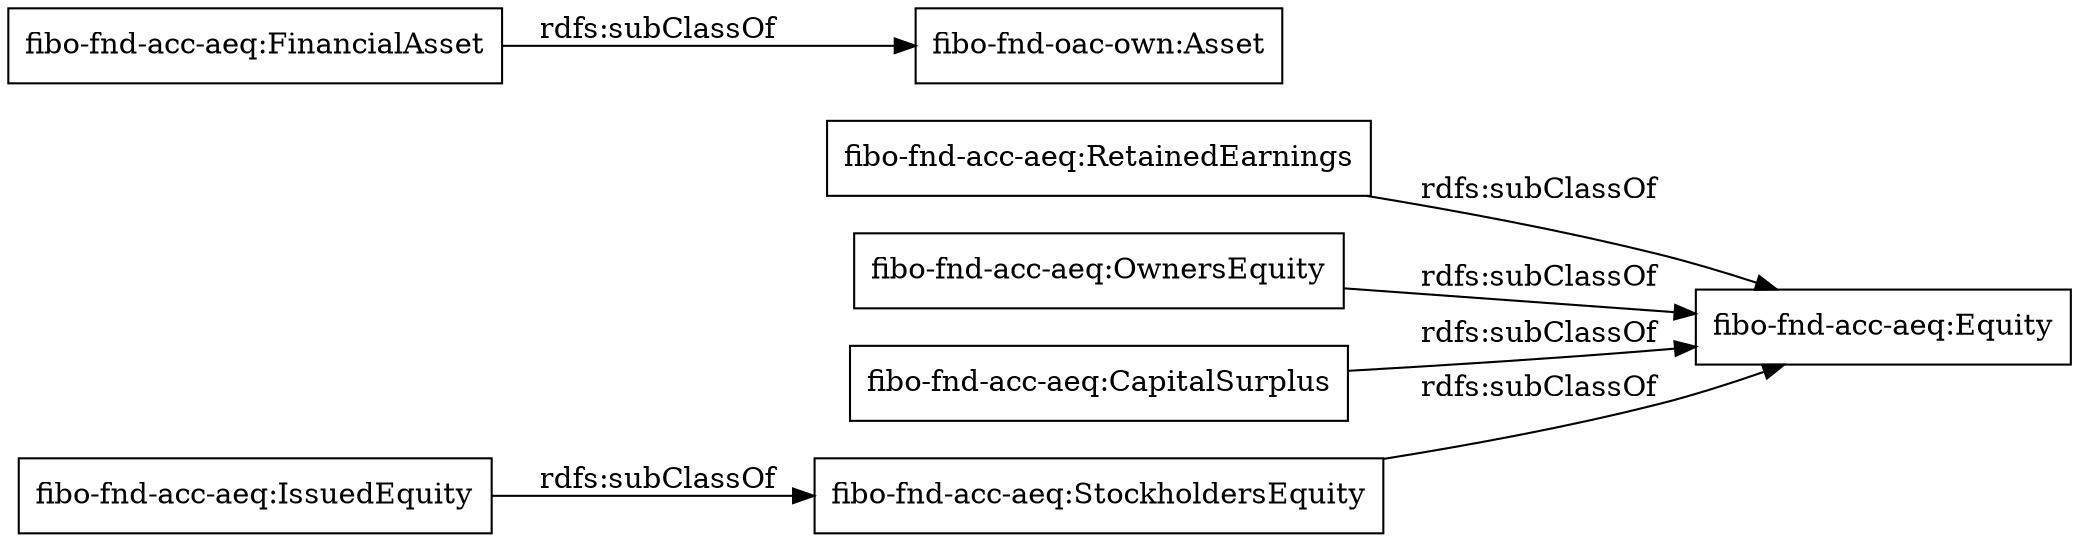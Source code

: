 digraph ar2dtool_diagram { 
rankdir=LR;
size="1000"
node [shape = rectangle, color="black"]; "fibo-fnd-acc-aeq:StockholdersEquity" "fibo-fnd-acc-aeq:RetainedEarnings" "fibo-fnd-acc-aeq:OwnersEquity" "fibo-fnd-acc-aeq:IssuedEquity" "fibo-fnd-acc-aeq:FinancialAsset" "fibo-fnd-acc-aeq:Equity" "fibo-fnd-acc-aeq:CapitalSurplus" ; /*classes style*/
	"fibo-fnd-acc-aeq:StockholdersEquity" -> "fibo-fnd-acc-aeq:Equity" [ label = "rdfs:subClassOf" ];
	"fibo-fnd-acc-aeq:OwnersEquity" -> "fibo-fnd-acc-aeq:Equity" [ label = "rdfs:subClassOf" ];
	"fibo-fnd-acc-aeq:RetainedEarnings" -> "fibo-fnd-acc-aeq:Equity" [ label = "rdfs:subClassOf" ];
	"fibo-fnd-acc-aeq:FinancialAsset" -> "fibo-fnd-oac-own:Asset" [ label = "rdfs:subClassOf" ];
	"fibo-fnd-acc-aeq:IssuedEquity" -> "fibo-fnd-acc-aeq:StockholdersEquity" [ label = "rdfs:subClassOf" ];
	"fibo-fnd-acc-aeq:CapitalSurplus" -> "fibo-fnd-acc-aeq:Equity" [ label = "rdfs:subClassOf" ];

}
